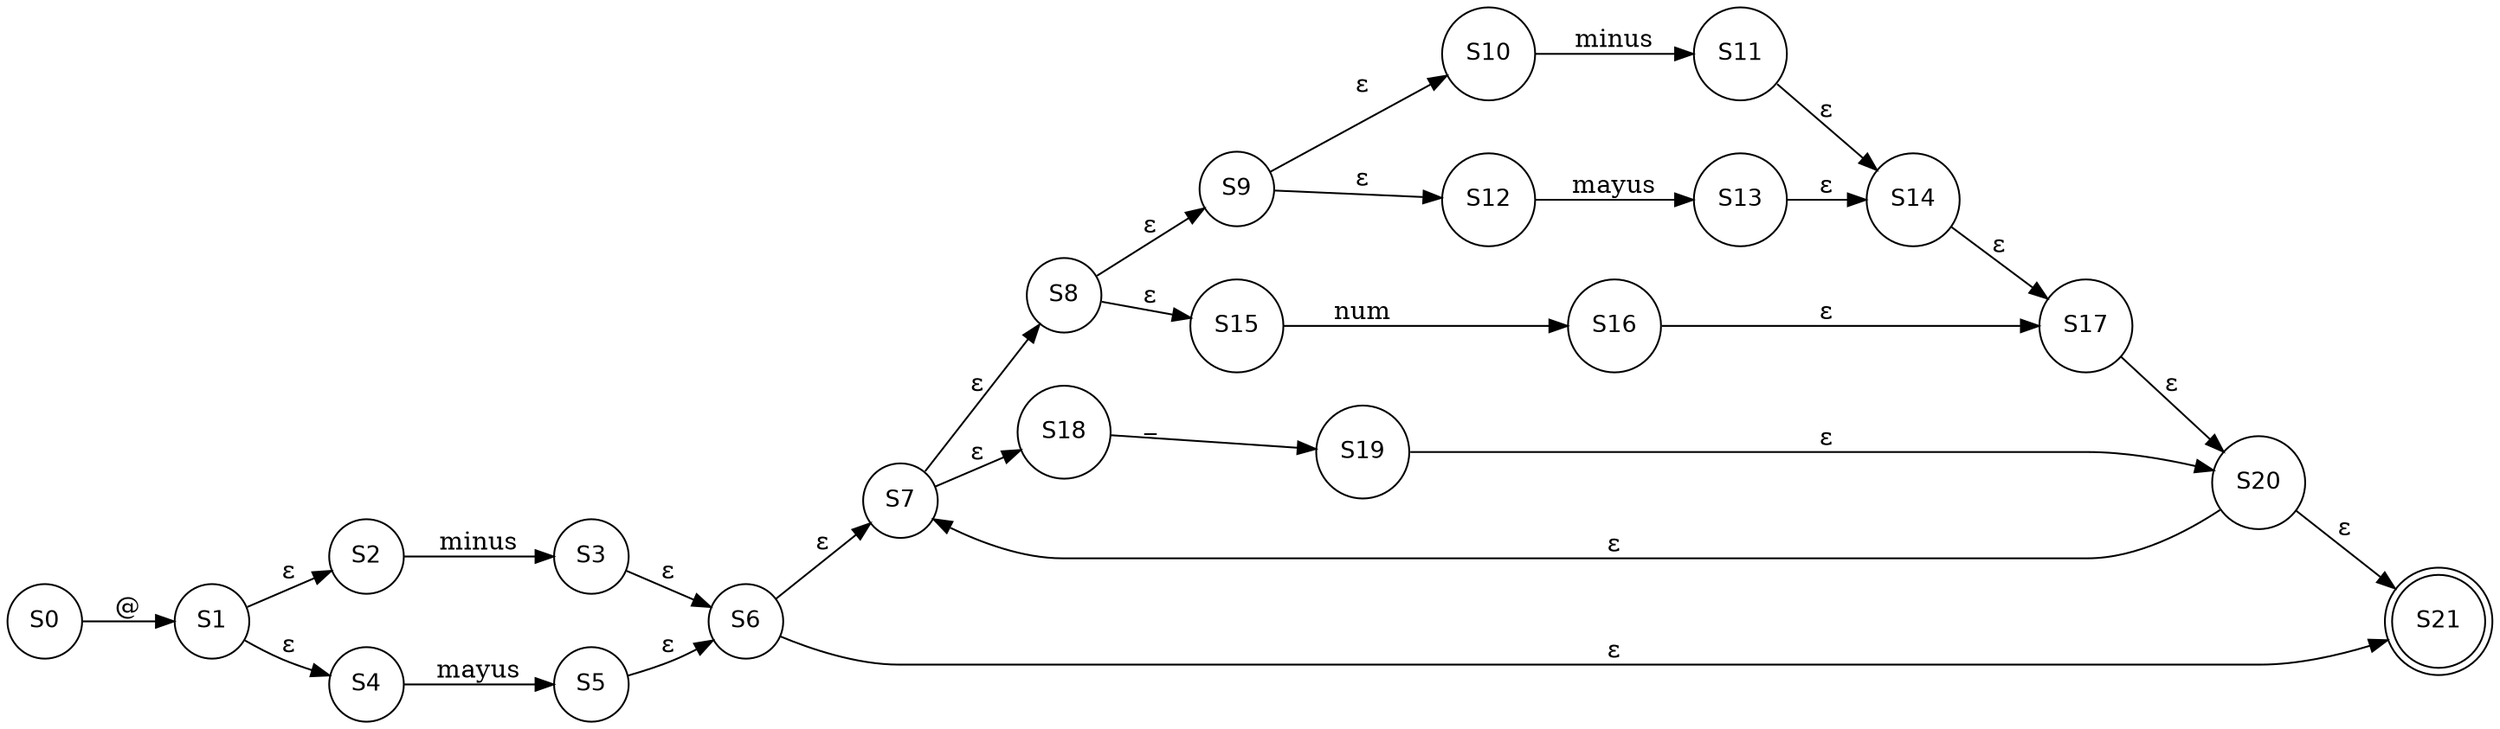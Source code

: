  digraph G {
    node [shape=circle fontsize=13 fontname = "helvetica"];
    nodesep=0.4;
    ranksep=0.5;
    rankdir=LR;

S0 -> S1 [label="@"];
S1 -> S2 [label="ε"];
S1 -> S4 [label="ε"];
S3 -> S6 [label="ε"];
S5 -> S6 [label="ε"];
S2 -> S3 [label="minus"];
S4 -> S5 [label="mayus"];
S6 -> S7 [label="ε"];
S20 -> S21 [label="ε"];
S6 -> S21 [label="ε"];
S20 -> S7 [label="ε"];
S7 -> S8 [label="ε"];
S7 -> S18 [label="ε"];
S17 -> S20 [label="ε"];
S19 -> S20 [label="ε"];
S8 -> S9 [label="ε"];
S8 -> S15 [label="ε"];
S14 -> S17 [label="ε"];
S16 -> S17 [label="ε"];
S9 -> S10 [label="ε"];
S9 -> S12 [label="ε"];
S11 -> S14 [label="ε"];
S13 -> S14 [label="ε"];
S10 -> S11 [label="minus"];
S12 -> S13 [label="mayus"];
S15 -> S16 [label="num"];
S18 -> S19 [label="_"];
S21 [shape=doublecircle];
}
